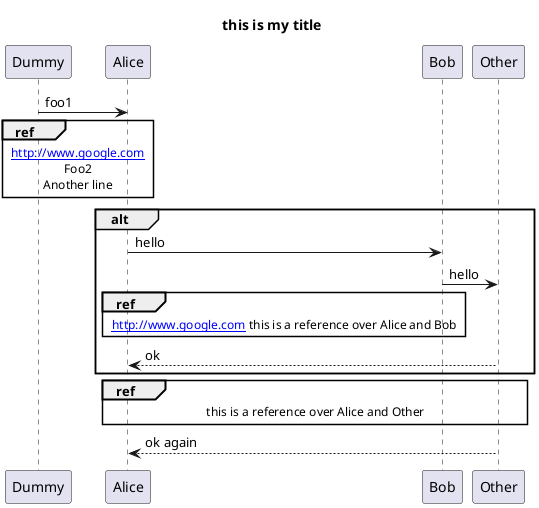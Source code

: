 {
  "sha1": "3alyzyp9v36q4nj5a04eq9vyh1akrdi",
  "insertion": {
    "when": "2024-05-30T20:48:20.218Z",
    "user": "plantuml@gmail.com"
  }
}
@startuml
Title this is my title
Dummy -> Alice : foo1
ref over Alice, Dummy
  [[http://www.google.com]]
  Foo2
  Another line
end

alt
  Alice -> Bob : hello
  Bob -> Other : hello

  ref over Alice, Bob : [[http://www.google.com]] this is a reference over Alice and Bob

  Other --> Alice : ok
end

ref over Alice, Other, Bob : this is a reference over Alice and Other

Other --> Alice : ok again

@enduml
